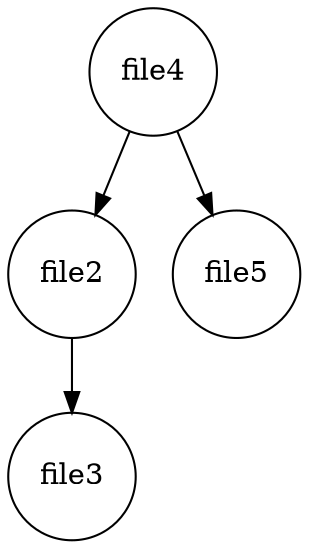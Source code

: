 digraph BST {
    node [shape=circle];
    file4 -> file2;
    file2 -> file3;
    file4 -> file5;
}
